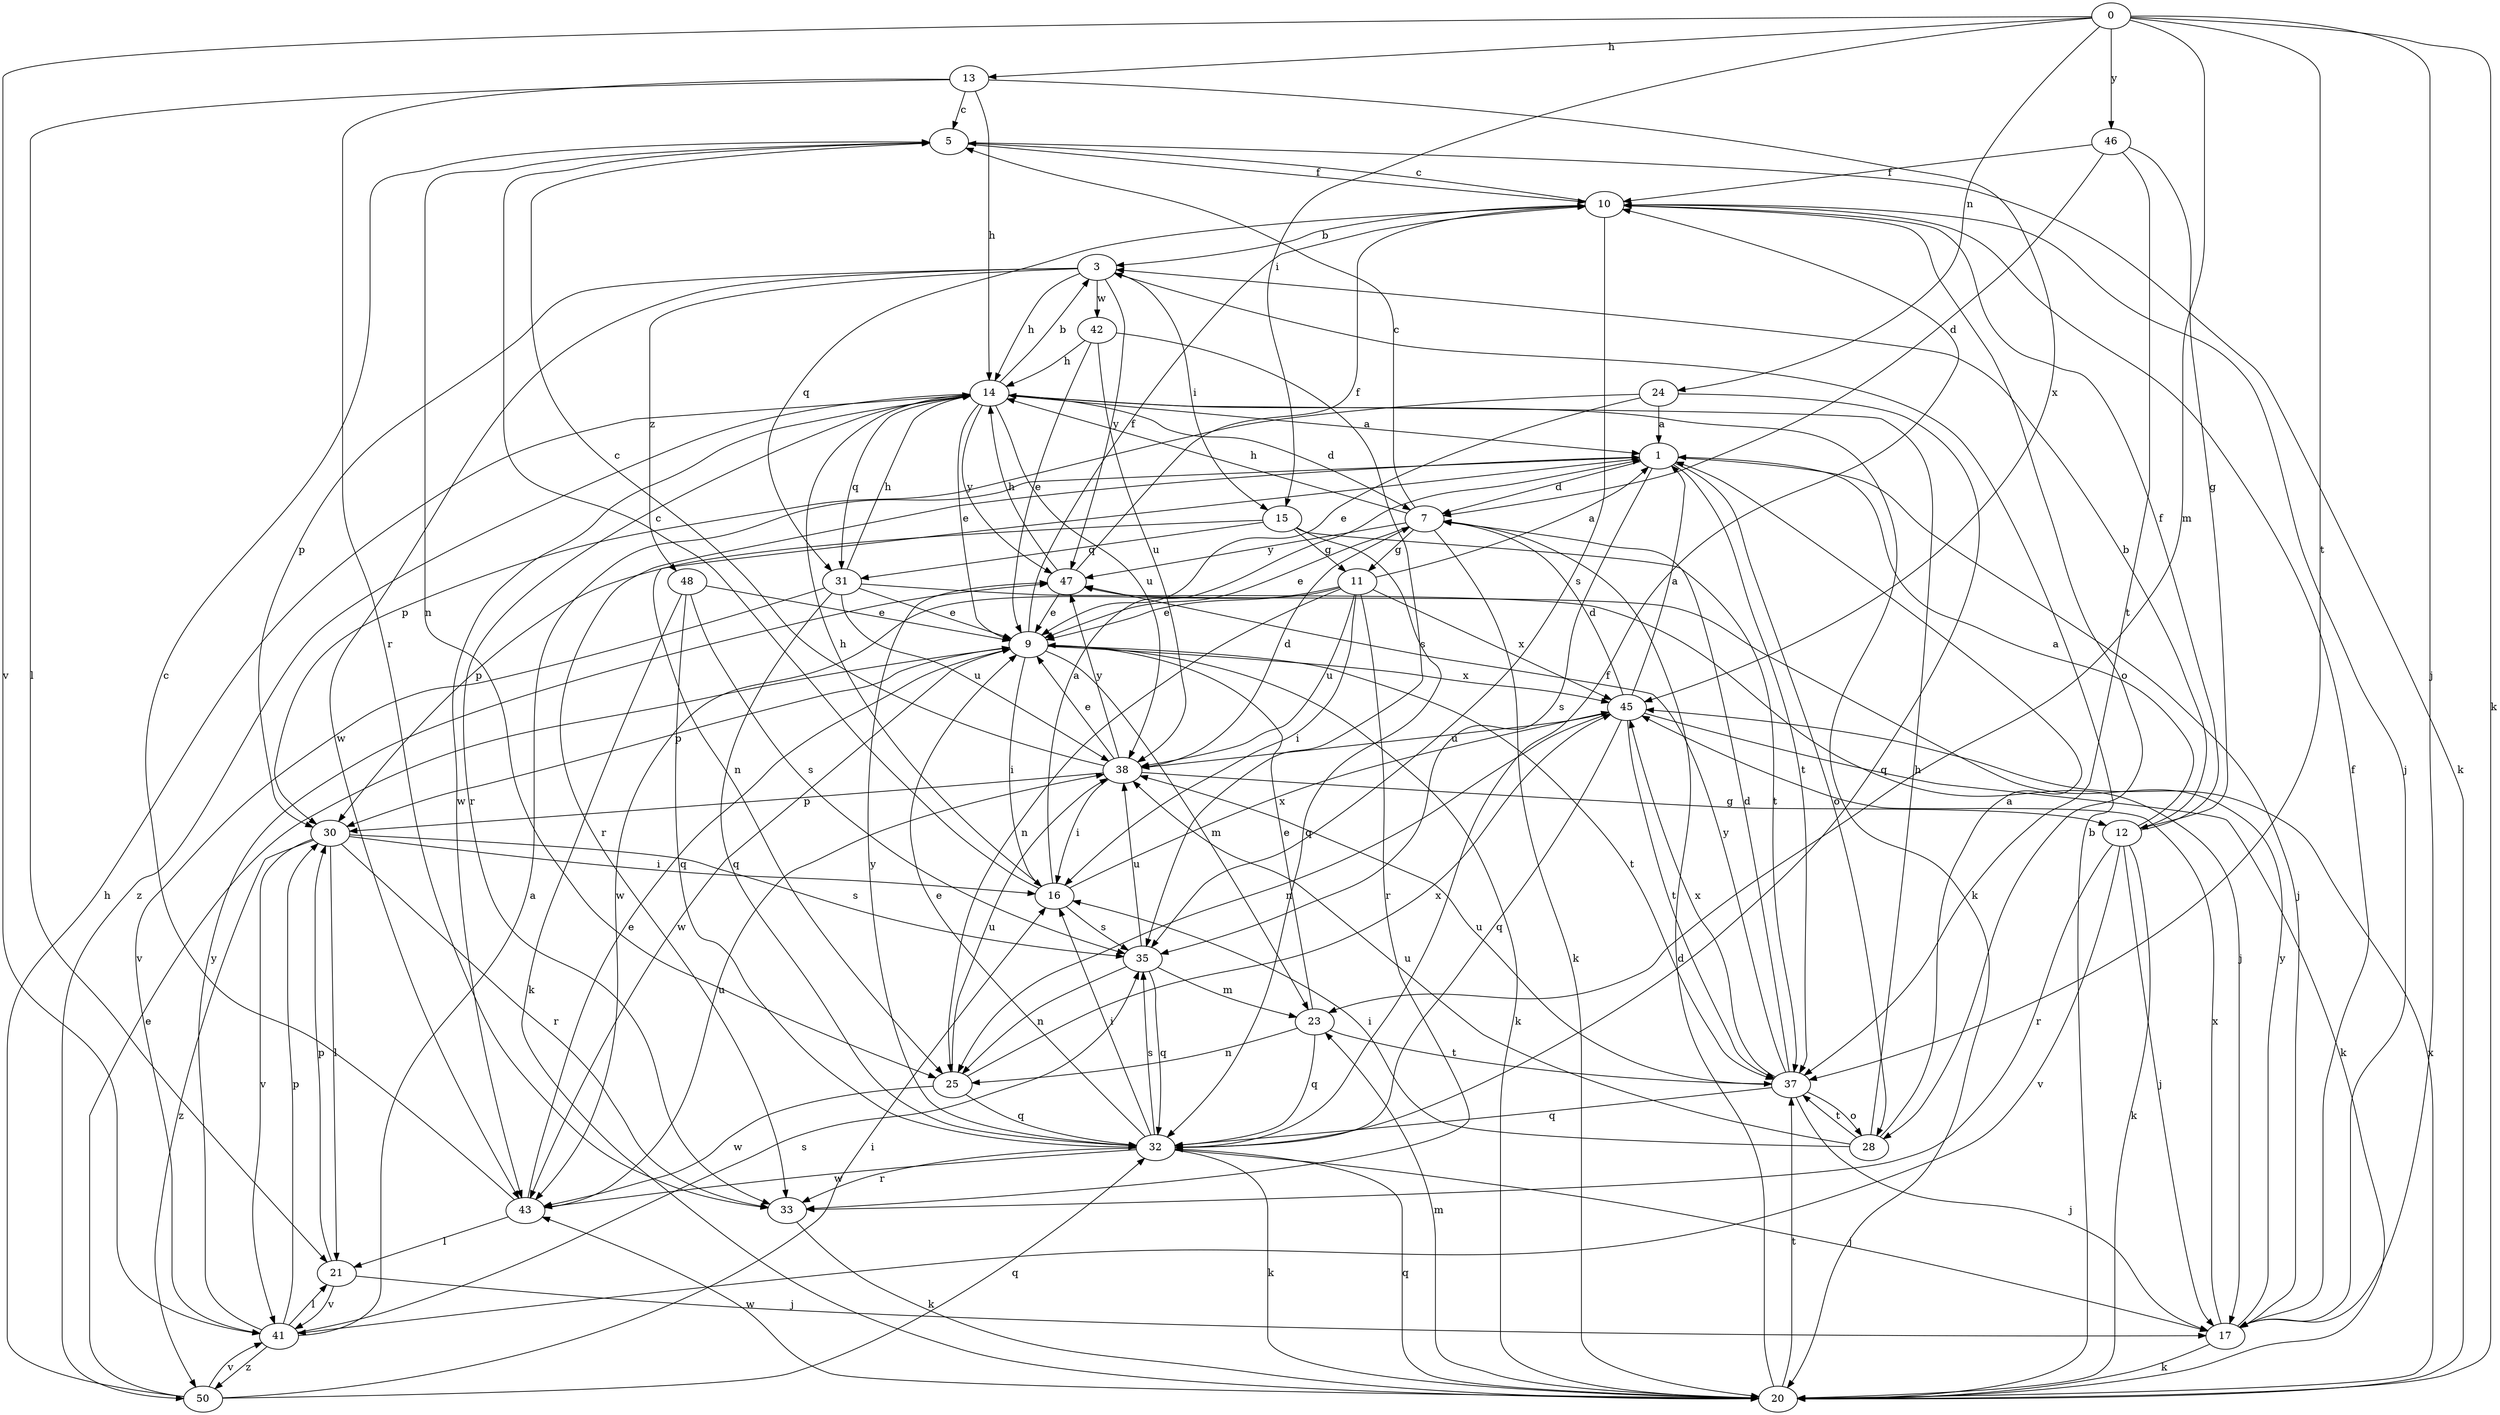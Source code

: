 strict digraph  {
0;
1;
3;
5;
7;
9;
10;
11;
12;
13;
14;
15;
16;
17;
20;
21;
23;
24;
25;
28;
30;
31;
32;
33;
35;
37;
38;
41;
42;
43;
45;
46;
47;
48;
50;
0 -> 13  [label=h];
0 -> 15  [label=i];
0 -> 17  [label=j];
0 -> 20  [label=k];
0 -> 23  [label=m];
0 -> 24  [label=n];
0 -> 37  [label=t];
0 -> 41  [label=v];
0 -> 46  [label=y];
1 -> 7  [label=d];
1 -> 17  [label=j];
1 -> 25  [label=n];
1 -> 28  [label=o];
1 -> 33  [label=r];
1 -> 35  [label=s];
1 -> 37  [label=t];
3 -> 14  [label=h];
3 -> 15  [label=i];
3 -> 30  [label=p];
3 -> 42  [label=w];
3 -> 43  [label=w];
3 -> 47  [label=y];
3 -> 48  [label=z];
5 -> 10  [label=f];
5 -> 20  [label=k];
5 -> 25  [label=n];
7 -> 5  [label=c];
7 -> 9  [label=e];
7 -> 11  [label=g];
7 -> 14  [label=h];
7 -> 20  [label=k];
7 -> 47  [label=y];
9 -> 10  [label=f];
9 -> 16  [label=i];
9 -> 20  [label=k];
9 -> 23  [label=m];
9 -> 30  [label=p];
9 -> 37  [label=t];
9 -> 43  [label=w];
9 -> 45  [label=x];
10 -> 3  [label=b];
10 -> 5  [label=c];
10 -> 17  [label=j];
10 -> 28  [label=o];
10 -> 31  [label=q];
10 -> 35  [label=s];
11 -> 1  [label=a];
11 -> 9  [label=e];
11 -> 16  [label=i];
11 -> 25  [label=n];
11 -> 33  [label=r];
11 -> 38  [label=u];
11 -> 43  [label=w];
11 -> 45  [label=x];
12 -> 1  [label=a];
12 -> 3  [label=b];
12 -> 10  [label=f];
12 -> 17  [label=j];
12 -> 20  [label=k];
12 -> 33  [label=r];
12 -> 41  [label=v];
13 -> 5  [label=c];
13 -> 14  [label=h];
13 -> 21  [label=l];
13 -> 33  [label=r];
13 -> 45  [label=x];
14 -> 1  [label=a];
14 -> 3  [label=b];
14 -> 7  [label=d];
14 -> 9  [label=e];
14 -> 20  [label=k];
14 -> 31  [label=q];
14 -> 33  [label=r];
14 -> 38  [label=u];
14 -> 43  [label=w];
14 -> 47  [label=y];
14 -> 50  [label=z];
15 -> 11  [label=g];
15 -> 30  [label=p];
15 -> 31  [label=q];
15 -> 32  [label=q];
15 -> 37  [label=t];
16 -> 1  [label=a];
16 -> 5  [label=c];
16 -> 14  [label=h];
16 -> 35  [label=s];
16 -> 45  [label=x];
17 -> 10  [label=f];
17 -> 20  [label=k];
17 -> 45  [label=x];
17 -> 47  [label=y];
20 -> 3  [label=b];
20 -> 7  [label=d];
20 -> 23  [label=m];
20 -> 32  [label=q];
20 -> 37  [label=t];
20 -> 43  [label=w];
20 -> 45  [label=x];
21 -> 17  [label=j];
21 -> 30  [label=p];
21 -> 41  [label=v];
23 -> 9  [label=e];
23 -> 25  [label=n];
23 -> 32  [label=q];
23 -> 37  [label=t];
24 -> 1  [label=a];
24 -> 9  [label=e];
24 -> 30  [label=p];
24 -> 32  [label=q];
25 -> 32  [label=q];
25 -> 38  [label=u];
25 -> 43  [label=w];
25 -> 45  [label=x];
28 -> 1  [label=a];
28 -> 14  [label=h];
28 -> 16  [label=i];
28 -> 37  [label=t];
28 -> 38  [label=u];
30 -> 16  [label=i];
30 -> 21  [label=l];
30 -> 33  [label=r];
30 -> 35  [label=s];
30 -> 41  [label=v];
30 -> 50  [label=z];
31 -> 9  [label=e];
31 -> 14  [label=h];
31 -> 17  [label=j];
31 -> 32  [label=q];
31 -> 38  [label=u];
31 -> 41  [label=v];
32 -> 9  [label=e];
32 -> 10  [label=f];
32 -> 16  [label=i];
32 -> 17  [label=j];
32 -> 20  [label=k];
32 -> 33  [label=r];
32 -> 35  [label=s];
32 -> 43  [label=w];
32 -> 47  [label=y];
33 -> 20  [label=k];
35 -> 23  [label=m];
35 -> 25  [label=n];
35 -> 32  [label=q];
35 -> 38  [label=u];
37 -> 7  [label=d];
37 -> 17  [label=j];
37 -> 28  [label=o];
37 -> 32  [label=q];
37 -> 38  [label=u];
37 -> 45  [label=x];
37 -> 47  [label=y];
38 -> 5  [label=c];
38 -> 7  [label=d];
38 -> 9  [label=e];
38 -> 12  [label=g];
38 -> 16  [label=i];
38 -> 30  [label=p];
38 -> 47  [label=y];
41 -> 1  [label=a];
41 -> 21  [label=l];
41 -> 30  [label=p];
41 -> 35  [label=s];
41 -> 47  [label=y];
41 -> 50  [label=z];
42 -> 9  [label=e];
42 -> 14  [label=h];
42 -> 35  [label=s];
42 -> 38  [label=u];
43 -> 5  [label=c];
43 -> 9  [label=e];
43 -> 21  [label=l];
43 -> 38  [label=u];
45 -> 1  [label=a];
45 -> 7  [label=d];
45 -> 20  [label=k];
45 -> 25  [label=n];
45 -> 32  [label=q];
45 -> 37  [label=t];
45 -> 38  [label=u];
46 -> 7  [label=d];
46 -> 10  [label=f];
46 -> 12  [label=g];
46 -> 37  [label=t];
47 -> 9  [label=e];
47 -> 10  [label=f];
47 -> 14  [label=h];
48 -> 9  [label=e];
48 -> 20  [label=k];
48 -> 32  [label=q];
48 -> 35  [label=s];
50 -> 9  [label=e];
50 -> 14  [label=h];
50 -> 16  [label=i];
50 -> 32  [label=q];
50 -> 41  [label=v];
}
